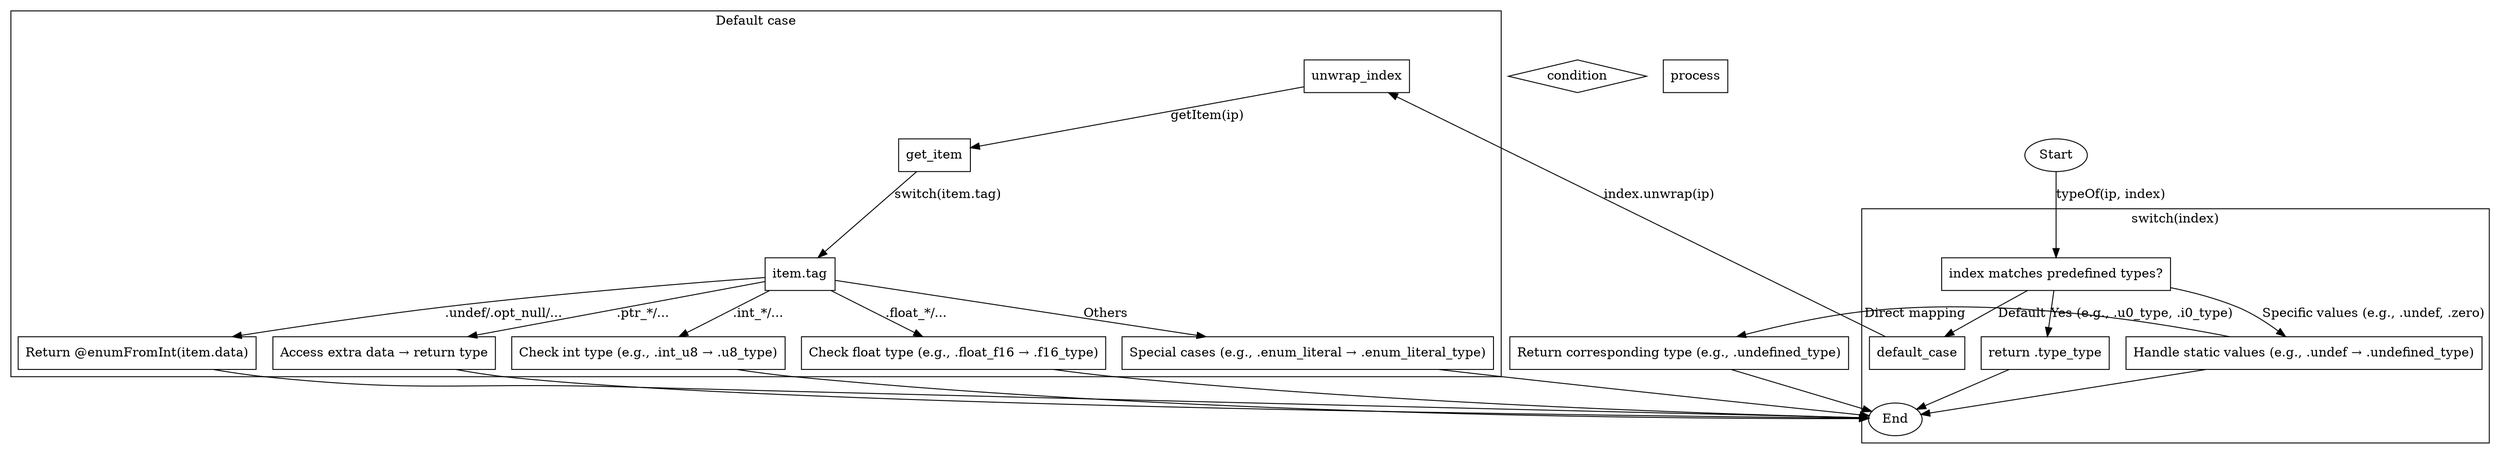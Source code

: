 
digraph flowchart {
    node [shape=ellipse] start end;
    node [shape=diamond] condition;
    node [shape=rectangle] process;

    start -> condition_index [label="typeOf(ip, index)"];
    
    subgraph cluster_switch_index {
        label="switch(index)";
        
        condition_index [label="index matches predefined types?"];
        condition_index -> return_type_type [label="Yes (e.g., .u0_type, .i0_type)"];
        condition_index -> handle_static_values [label="Specific values (e.g., .undef, .zero)"];
        condition_index -> default_case [label="Default"];
        
        return_type_type [label="return .type_type"];
        handle_static_values [label="Handle static values (e.g., .undef → .undefined_type)"];
        handle_static_values -> end;
    }

    handle_static_values -> return_static_type [label="Direct mapping"];
    return_static_type [label="Return corresponding type (e.g., .undefined_type)"];

    subgraph cluster_default_case {
        label="Default case";
        
        default_case -> unwrap_index [label="index.unwrap(ip)"];
        unwrap_index -> get_item [label="getItem(ip)"];
        get_item -> condition_tag [label="switch(item.tag)"];
        
        condition_tag [label="item.tag"];
        condition_tag -> return_via_enum [label=".undef/.opt_null/..."];
        condition_tag -> handle_pointer_types [label=".ptr_*/..."];
        condition_tag -> handle_int_types [label=".int_*/..."];
        condition_tag -> handle_float_types [label=".float_*/..."];
        condition_tag -> handle_others [label="Others"];
        
        return_via_enum [label="Return @enumFromInt(item.data)"];
        handle_pointer_types [label="Access extra data → return type"];
        handle_int_types [label="Check int type (e.g., .int_u8 → .u8_type)"];
        handle_float_types [label="Check float type (e.g., .float_f16 → .f16_type)"];
        handle_others [label="Special cases (e.g., .enum_literal → .enum_literal_type)"];
    }

    return_type_type -> end;
    return_static_type -> end;
    return_via_enum -> end;
    handle_pointer_types -> end;
    handle_int_types -> end;
    handle_float_types -> end;
    handle_others -> end;

    start [label="Start"];
    end [label="End"];
}
